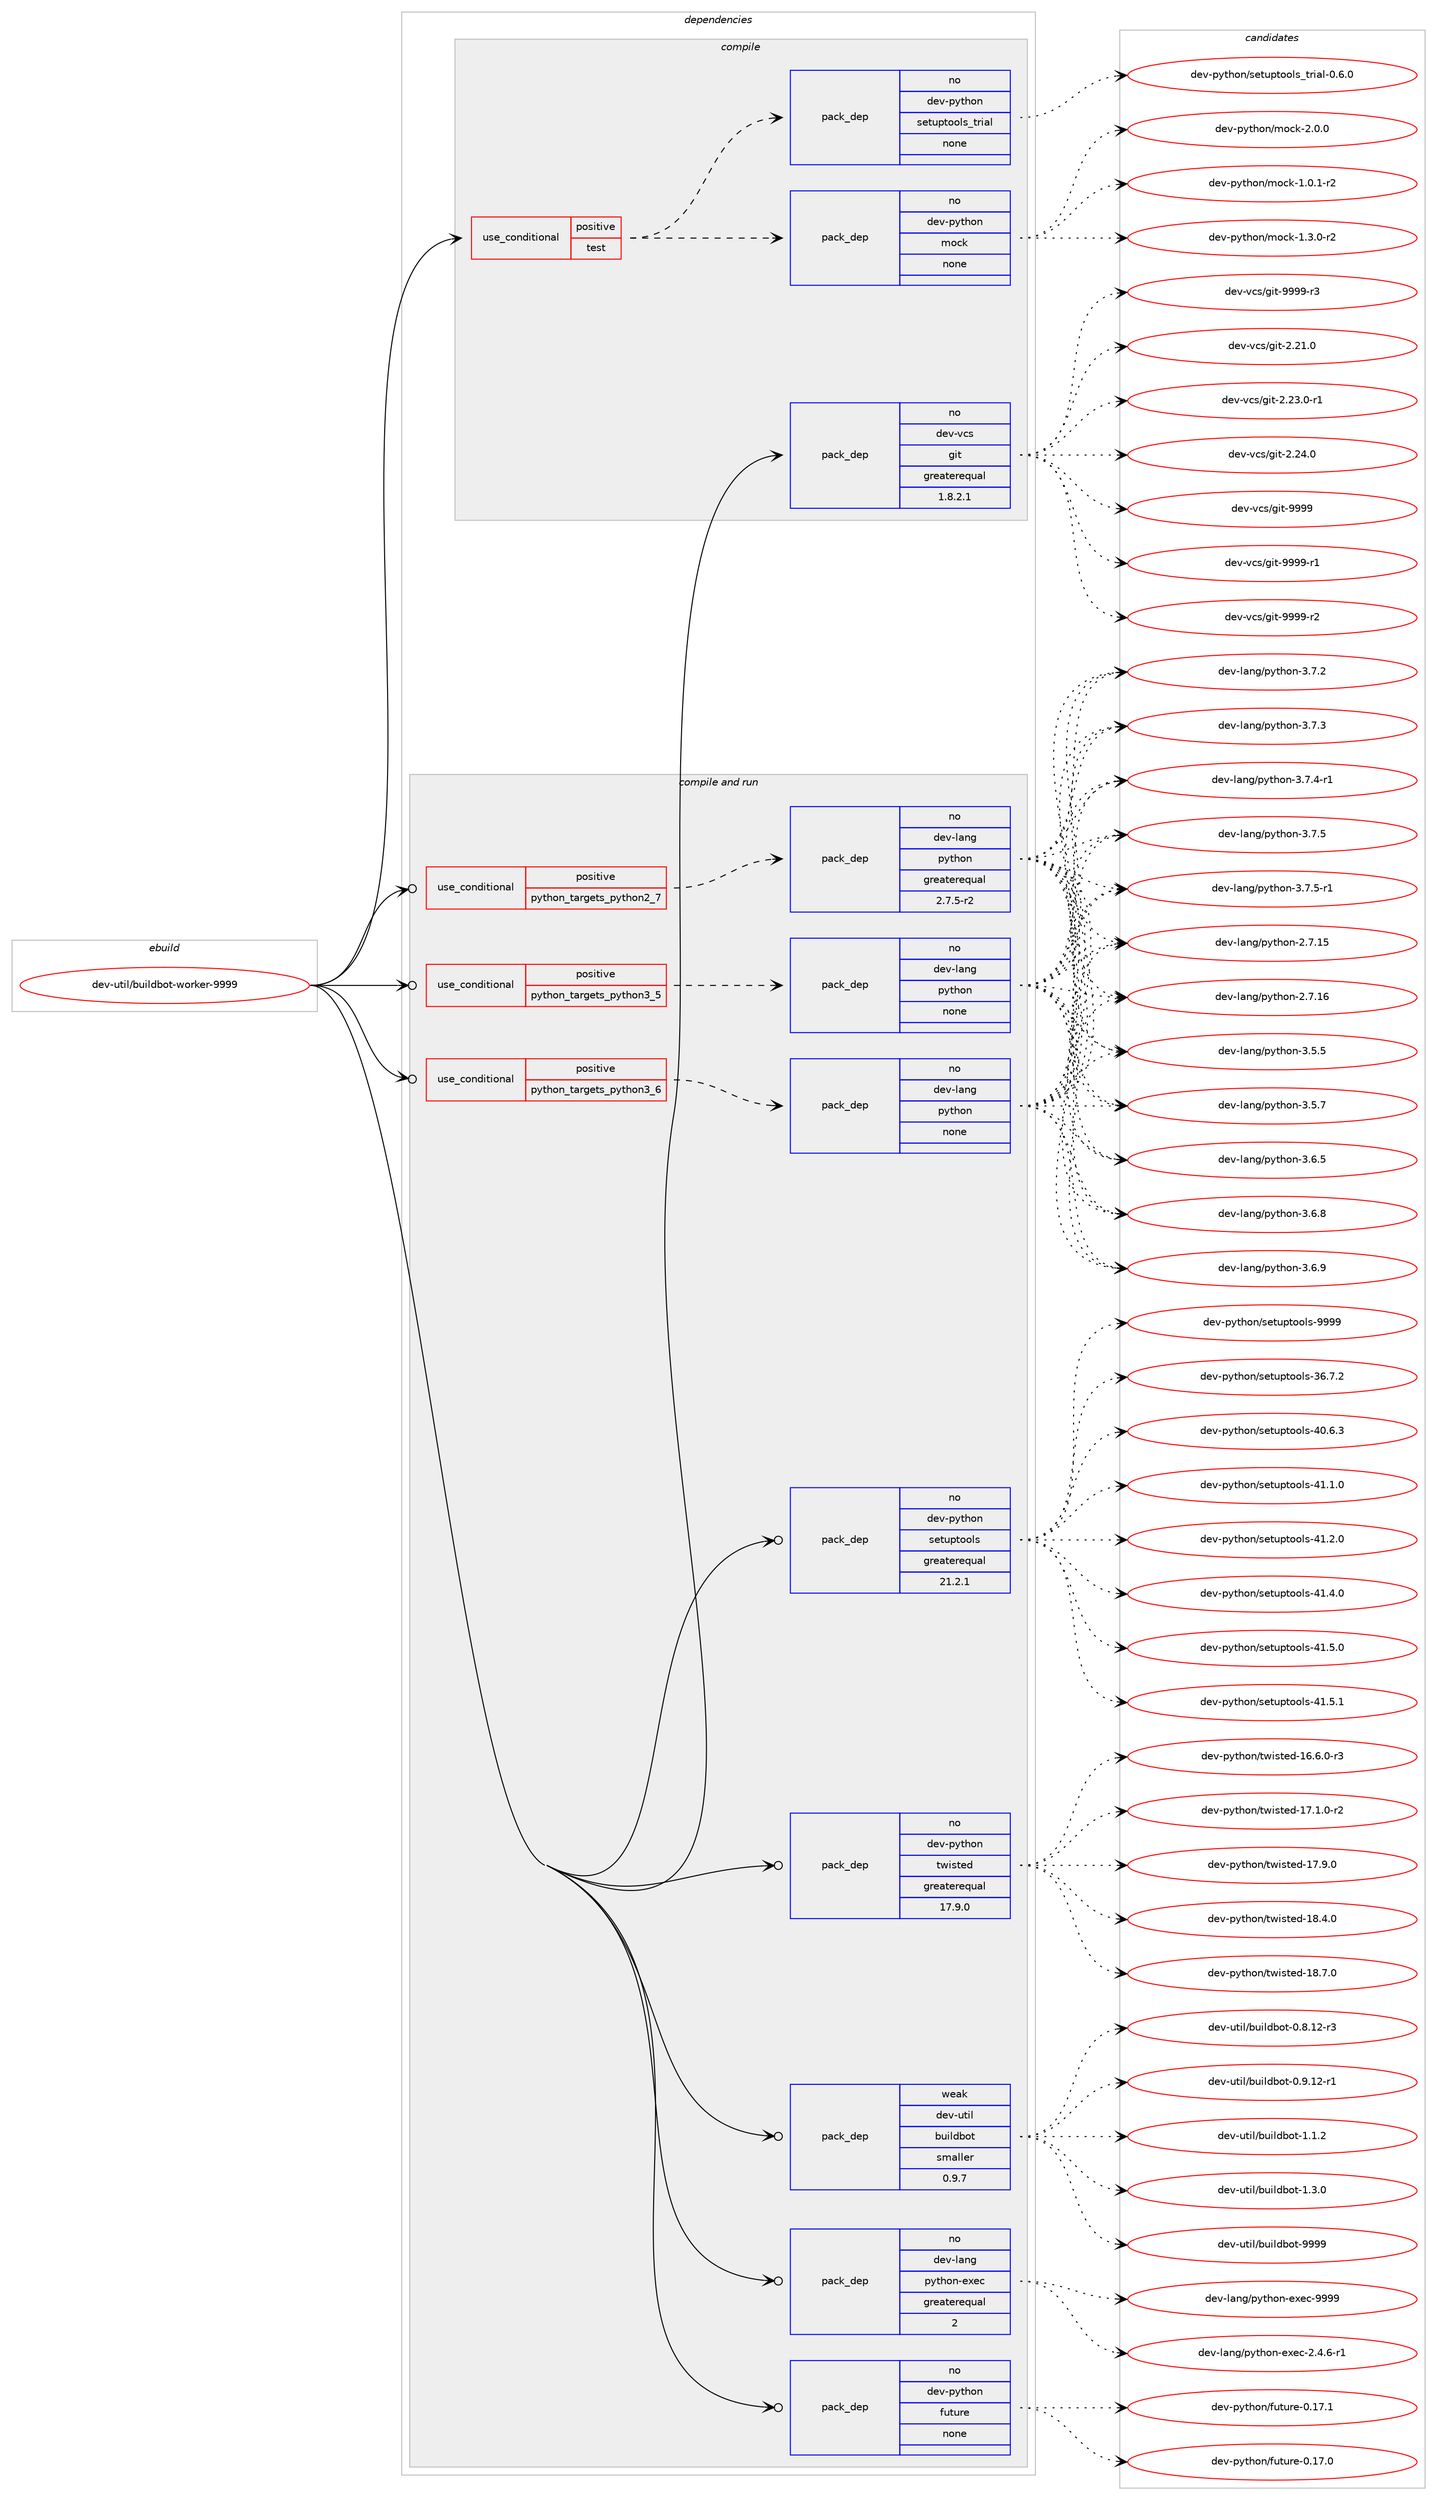 digraph prolog {

# *************
# Graph options
# *************

newrank=true;
concentrate=true;
compound=true;
graph [rankdir=LR,fontname=Helvetica,fontsize=10,ranksep=1.5];#, ranksep=2.5, nodesep=0.2];
edge  [arrowhead=vee];
node  [fontname=Helvetica,fontsize=10];

# **********
# The ebuild
# **********

subgraph cluster_leftcol {
color=gray;
rank=same;
label=<<i>ebuild</i>>;
id [label="dev-util/buildbot-worker-9999", color=red, width=4, href="../dev-util/buildbot-worker-9999.svg"];
}

# ****************
# The dependencies
# ****************

subgraph cluster_midcol {
color=gray;
label=<<i>dependencies</i>>;
subgraph cluster_compile {
fillcolor="#eeeeee";
style=filled;
label=<<i>compile</i>>;
subgraph cond181979 {
dependency726289 [label=<<TABLE BORDER="0" CELLBORDER="1" CELLSPACING="0" CELLPADDING="4"><TR><TD ROWSPAN="3" CELLPADDING="10">use_conditional</TD></TR><TR><TD>positive</TD></TR><TR><TD>test</TD></TR></TABLE>>, shape=none, color=red];
subgraph pack532204 {
dependency726290 [label=<<TABLE BORDER="0" CELLBORDER="1" CELLSPACING="0" CELLPADDING="4" WIDTH="220"><TR><TD ROWSPAN="6" CELLPADDING="30">pack_dep</TD></TR><TR><TD WIDTH="110">no</TD></TR><TR><TD>dev-python</TD></TR><TR><TD>mock</TD></TR><TR><TD>none</TD></TR><TR><TD></TD></TR></TABLE>>, shape=none, color=blue];
}
dependency726289:e -> dependency726290:w [weight=20,style="dashed",arrowhead="vee"];
subgraph pack532205 {
dependency726291 [label=<<TABLE BORDER="0" CELLBORDER="1" CELLSPACING="0" CELLPADDING="4" WIDTH="220"><TR><TD ROWSPAN="6" CELLPADDING="30">pack_dep</TD></TR><TR><TD WIDTH="110">no</TD></TR><TR><TD>dev-python</TD></TR><TR><TD>setuptools_trial</TD></TR><TR><TD>none</TD></TR><TR><TD></TD></TR></TABLE>>, shape=none, color=blue];
}
dependency726289:e -> dependency726291:w [weight=20,style="dashed",arrowhead="vee"];
}
id:e -> dependency726289:w [weight=20,style="solid",arrowhead="vee"];
subgraph pack532206 {
dependency726292 [label=<<TABLE BORDER="0" CELLBORDER="1" CELLSPACING="0" CELLPADDING="4" WIDTH="220"><TR><TD ROWSPAN="6" CELLPADDING="30">pack_dep</TD></TR><TR><TD WIDTH="110">no</TD></TR><TR><TD>dev-vcs</TD></TR><TR><TD>git</TD></TR><TR><TD>greaterequal</TD></TR><TR><TD>1.8.2.1</TD></TR></TABLE>>, shape=none, color=blue];
}
id:e -> dependency726292:w [weight=20,style="solid",arrowhead="vee"];
}
subgraph cluster_compileandrun {
fillcolor="#eeeeee";
style=filled;
label=<<i>compile and run</i>>;
subgraph cond181980 {
dependency726293 [label=<<TABLE BORDER="0" CELLBORDER="1" CELLSPACING="0" CELLPADDING="4"><TR><TD ROWSPAN="3" CELLPADDING="10">use_conditional</TD></TR><TR><TD>positive</TD></TR><TR><TD>python_targets_python2_7</TD></TR></TABLE>>, shape=none, color=red];
subgraph pack532207 {
dependency726294 [label=<<TABLE BORDER="0" CELLBORDER="1" CELLSPACING="0" CELLPADDING="4" WIDTH="220"><TR><TD ROWSPAN="6" CELLPADDING="30">pack_dep</TD></TR><TR><TD WIDTH="110">no</TD></TR><TR><TD>dev-lang</TD></TR><TR><TD>python</TD></TR><TR><TD>greaterequal</TD></TR><TR><TD>2.7.5-r2</TD></TR></TABLE>>, shape=none, color=blue];
}
dependency726293:e -> dependency726294:w [weight=20,style="dashed",arrowhead="vee"];
}
id:e -> dependency726293:w [weight=20,style="solid",arrowhead="odotvee"];
subgraph cond181981 {
dependency726295 [label=<<TABLE BORDER="0" CELLBORDER="1" CELLSPACING="0" CELLPADDING="4"><TR><TD ROWSPAN="3" CELLPADDING="10">use_conditional</TD></TR><TR><TD>positive</TD></TR><TR><TD>python_targets_python3_5</TD></TR></TABLE>>, shape=none, color=red];
subgraph pack532208 {
dependency726296 [label=<<TABLE BORDER="0" CELLBORDER="1" CELLSPACING="0" CELLPADDING="4" WIDTH="220"><TR><TD ROWSPAN="6" CELLPADDING="30">pack_dep</TD></TR><TR><TD WIDTH="110">no</TD></TR><TR><TD>dev-lang</TD></TR><TR><TD>python</TD></TR><TR><TD>none</TD></TR><TR><TD></TD></TR></TABLE>>, shape=none, color=blue];
}
dependency726295:e -> dependency726296:w [weight=20,style="dashed",arrowhead="vee"];
}
id:e -> dependency726295:w [weight=20,style="solid",arrowhead="odotvee"];
subgraph cond181982 {
dependency726297 [label=<<TABLE BORDER="0" CELLBORDER="1" CELLSPACING="0" CELLPADDING="4"><TR><TD ROWSPAN="3" CELLPADDING="10">use_conditional</TD></TR><TR><TD>positive</TD></TR><TR><TD>python_targets_python3_6</TD></TR></TABLE>>, shape=none, color=red];
subgraph pack532209 {
dependency726298 [label=<<TABLE BORDER="0" CELLBORDER="1" CELLSPACING="0" CELLPADDING="4" WIDTH="220"><TR><TD ROWSPAN="6" CELLPADDING="30">pack_dep</TD></TR><TR><TD WIDTH="110">no</TD></TR><TR><TD>dev-lang</TD></TR><TR><TD>python</TD></TR><TR><TD>none</TD></TR><TR><TD></TD></TR></TABLE>>, shape=none, color=blue];
}
dependency726297:e -> dependency726298:w [weight=20,style="dashed",arrowhead="vee"];
}
id:e -> dependency726297:w [weight=20,style="solid",arrowhead="odotvee"];
subgraph pack532210 {
dependency726299 [label=<<TABLE BORDER="0" CELLBORDER="1" CELLSPACING="0" CELLPADDING="4" WIDTH="220"><TR><TD ROWSPAN="6" CELLPADDING="30">pack_dep</TD></TR><TR><TD WIDTH="110">no</TD></TR><TR><TD>dev-lang</TD></TR><TR><TD>python-exec</TD></TR><TR><TD>greaterequal</TD></TR><TR><TD>2</TD></TR></TABLE>>, shape=none, color=blue];
}
id:e -> dependency726299:w [weight=20,style="solid",arrowhead="odotvee"];
subgraph pack532211 {
dependency726300 [label=<<TABLE BORDER="0" CELLBORDER="1" CELLSPACING="0" CELLPADDING="4" WIDTH="220"><TR><TD ROWSPAN="6" CELLPADDING="30">pack_dep</TD></TR><TR><TD WIDTH="110">no</TD></TR><TR><TD>dev-python</TD></TR><TR><TD>future</TD></TR><TR><TD>none</TD></TR><TR><TD></TD></TR></TABLE>>, shape=none, color=blue];
}
id:e -> dependency726300:w [weight=20,style="solid",arrowhead="odotvee"];
subgraph pack532212 {
dependency726301 [label=<<TABLE BORDER="0" CELLBORDER="1" CELLSPACING="0" CELLPADDING="4" WIDTH="220"><TR><TD ROWSPAN="6" CELLPADDING="30">pack_dep</TD></TR><TR><TD WIDTH="110">no</TD></TR><TR><TD>dev-python</TD></TR><TR><TD>setuptools</TD></TR><TR><TD>greaterequal</TD></TR><TR><TD>21.2.1</TD></TR></TABLE>>, shape=none, color=blue];
}
id:e -> dependency726301:w [weight=20,style="solid",arrowhead="odotvee"];
subgraph pack532213 {
dependency726302 [label=<<TABLE BORDER="0" CELLBORDER="1" CELLSPACING="0" CELLPADDING="4" WIDTH="220"><TR><TD ROWSPAN="6" CELLPADDING="30">pack_dep</TD></TR><TR><TD WIDTH="110">no</TD></TR><TR><TD>dev-python</TD></TR><TR><TD>twisted</TD></TR><TR><TD>greaterequal</TD></TR><TR><TD>17.9.0</TD></TR></TABLE>>, shape=none, color=blue];
}
id:e -> dependency726302:w [weight=20,style="solid",arrowhead="odotvee"];
subgraph pack532214 {
dependency726303 [label=<<TABLE BORDER="0" CELLBORDER="1" CELLSPACING="0" CELLPADDING="4" WIDTH="220"><TR><TD ROWSPAN="6" CELLPADDING="30">pack_dep</TD></TR><TR><TD WIDTH="110">weak</TD></TR><TR><TD>dev-util</TD></TR><TR><TD>buildbot</TD></TR><TR><TD>smaller</TD></TR><TR><TD>0.9.7</TD></TR></TABLE>>, shape=none, color=blue];
}
id:e -> dependency726303:w [weight=20,style="solid",arrowhead="odotvee"];
}
subgraph cluster_run {
fillcolor="#eeeeee";
style=filled;
label=<<i>run</i>>;
}
}

# **************
# The candidates
# **************

subgraph cluster_choices {
rank=same;
color=gray;
label=<<i>candidates</i>>;

subgraph choice532204 {
color=black;
nodesep=1;
choice1001011184511212111610411111047109111991074549464846494511450 [label="dev-python/mock-1.0.1-r2", color=red, width=4,href="../dev-python/mock-1.0.1-r2.svg"];
choice1001011184511212111610411111047109111991074549465146484511450 [label="dev-python/mock-1.3.0-r2", color=red, width=4,href="../dev-python/mock-1.3.0-r2.svg"];
choice100101118451121211161041111104710911199107455046484648 [label="dev-python/mock-2.0.0", color=red, width=4,href="../dev-python/mock-2.0.0.svg"];
dependency726290:e -> choice1001011184511212111610411111047109111991074549464846494511450:w [style=dotted,weight="100"];
dependency726290:e -> choice1001011184511212111610411111047109111991074549465146484511450:w [style=dotted,weight="100"];
dependency726290:e -> choice100101118451121211161041111104710911199107455046484648:w [style=dotted,weight="100"];
}
subgraph choice532205 {
color=black;
nodesep=1;
choice10010111845112121116104111110471151011161171121161111111081159511611410597108454846544648 [label="dev-python/setuptools_trial-0.6.0", color=red, width=4,href="../dev-python/setuptools_trial-0.6.0.svg"];
dependency726291:e -> choice10010111845112121116104111110471151011161171121161111111081159511611410597108454846544648:w [style=dotted,weight="100"];
}
subgraph choice532206 {
color=black;
nodesep=1;
choice10010111845118991154710310511645504650494648 [label="dev-vcs/git-2.21.0", color=red, width=4,href="../dev-vcs/git-2.21.0.svg"];
choice100101118451189911547103105116455046505146484511449 [label="dev-vcs/git-2.23.0-r1", color=red, width=4,href="../dev-vcs/git-2.23.0-r1.svg"];
choice10010111845118991154710310511645504650524648 [label="dev-vcs/git-2.24.0", color=red, width=4,href="../dev-vcs/git-2.24.0.svg"];
choice1001011184511899115471031051164557575757 [label="dev-vcs/git-9999", color=red, width=4,href="../dev-vcs/git-9999.svg"];
choice10010111845118991154710310511645575757574511449 [label="dev-vcs/git-9999-r1", color=red, width=4,href="../dev-vcs/git-9999-r1.svg"];
choice10010111845118991154710310511645575757574511450 [label="dev-vcs/git-9999-r2", color=red, width=4,href="../dev-vcs/git-9999-r2.svg"];
choice10010111845118991154710310511645575757574511451 [label="dev-vcs/git-9999-r3", color=red, width=4,href="../dev-vcs/git-9999-r3.svg"];
dependency726292:e -> choice10010111845118991154710310511645504650494648:w [style=dotted,weight="100"];
dependency726292:e -> choice100101118451189911547103105116455046505146484511449:w [style=dotted,weight="100"];
dependency726292:e -> choice10010111845118991154710310511645504650524648:w [style=dotted,weight="100"];
dependency726292:e -> choice1001011184511899115471031051164557575757:w [style=dotted,weight="100"];
dependency726292:e -> choice10010111845118991154710310511645575757574511449:w [style=dotted,weight="100"];
dependency726292:e -> choice10010111845118991154710310511645575757574511450:w [style=dotted,weight="100"];
dependency726292:e -> choice10010111845118991154710310511645575757574511451:w [style=dotted,weight="100"];
}
subgraph choice532207 {
color=black;
nodesep=1;
choice10010111845108971101034711212111610411111045504655464953 [label="dev-lang/python-2.7.15", color=red, width=4,href="../dev-lang/python-2.7.15.svg"];
choice10010111845108971101034711212111610411111045504655464954 [label="dev-lang/python-2.7.16", color=red, width=4,href="../dev-lang/python-2.7.16.svg"];
choice100101118451089711010347112121116104111110455146534653 [label="dev-lang/python-3.5.5", color=red, width=4,href="../dev-lang/python-3.5.5.svg"];
choice100101118451089711010347112121116104111110455146534655 [label="dev-lang/python-3.5.7", color=red, width=4,href="../dev-lang/python-3.5.7.svg"];
choice100101118451089711010347112121116104111110455146544653 [label="dev-lang/python-3.6.5", color=red, width=4,href="../dev-lang/python-3.6.5.svg"];
choice100101118451089711010347112121116104111110455146544656 [label="dev-lang/python-3.6.8", color=red, width=4,href="../dev-lang/python-3.6.8.svg"];
choice100101118451089711010347112121116104111110455146544657 [label="dev-lang/python-3.6.9", color=red, width=4,href="../dev-lang/python-3.6.9.svg"];
choice100101118451089711010347112121116104111110455146554650 [label="dev-lang/python-3.7.2", color=red, width=4,href="../dev-lang/python-3.7.2.svg"];
choice100101118451089711010347112121116104111110455146554651 [label="dev-lang/python-3.7.3", color=red, width=4,href="../dev-lang/python-3.7.3.svg"];
choice1001011184510897110103471121211161041111104551465546524511449 [label="dev-lang/python-3.7.4-r1", color=red, width=4,href="../dev-lang/python-3.7.4-r1.svg"];
choice100101118451089711010347112121116104111110455146554653 [label="dev-lang/python-3.7.5", color=red, width=4,href="../dev-lang/python-3.7.5.svg"];
choice1001011184510897110103471121211161041111104551465546534511449 [label="dev-lang/python-3.7.5-r1", color=red, width=4,href="../dev-lang/python-3.7.5-r1.svg"];
dependency726294:e -> choice10010111845108971101034711212111610411111045504655464953:w [style=dotted,weight="100"];
dependency726294:e -> choice10010111845108971101034711212111610411111045504655464954:w [style=dotted,weight="100"];
dependency726294:e -> choice100101118451089711010347112121116104111110455146534653:w [style=dotted,weight="100"];
dependency726294:e -> choice100101118451089711010347112121116104111110455146534655:w [style=dotted,weight="100"];
dependency726294:e -> choice100101118451089711010347112121116104111110455146544653:w [style=dotted,weight="100"];
dependency726294:e -> choice100101118451089711010347112121116104111110455146544656:w [style=dotted,weight="100"];
dependency726294:e -> choice100101118451089711010347112121116104111110455146544657:w [style=dotted,weight="100"];
dependency726294:e -> choice100101118451089711010347112121116104111110455146554650:w [style=dotted,weight="100"];
dependency726294:e -> choice100101118451089711010347112121116104111110455146554651:w [style=dotted,weight="100"];
dependency726294:e -> choice1001011184510897110103471121211161041111104551465546524511449:w [style=dotted,weight="100"];
dependency726294:e -> choice100101118451089711010347112121116104111110455146554653:w [style=dotted,weight="100"];
dependency726294:e -> choice1001011184510897110103471121211161041111104551465546534511449:w [style=dotted,weight="100"];
}
subgraph choice532208 {
color=black;
nodesep=1;
choice10010111845108971101034711212111610411111045504655464953 [label="dev-lang/python-2.7.15", color=red, width=4,href="../dev-lang/python-2.7.15.svg"];
choice10010111845108971101034711212111610411111045504655464954 [label="dev-lang/python-2.7.16", color=red, width=4,href="../dev-lang/python-2.7.16.svg"];
choice100101118451089711010347112121116104111110455146534653 [label="dev-lang/python-3.5.5", color=red, width=4,href="../dev-lang/python-3.5.5.svg"];
choice100101118451089711010347112121116104111110455146534655 [label="dev-lang/python-3.5.7", color=red, width=4,href="../dev-lang/python-3.5.7.svg"];
choice100101118451089711010347112121116104111110455146544653 [label="dev-lang/python-3.6.5", color=red, width=4,href="../dev-lang/python-3.6.5.svg"];
choice100101118451089711010347112121116104111110455146544656 [label="dev-lang/python-3.6.8", color=red, width=4,href="../dev-lang/python-3.6.8.svg"];
choice100101118451089711010347112121116104111110455146544657 [label="dev-lang/python-3.6.9", color=red, width=4,href="../dev-lang/python-3.6.9.svg"];
choice100101118451089711010347112121116104111110455146554650 [label="dev-lang/python-3.7.2", color=red, width=4,href="../dev-lang/python-3.7.2.svg"];
choice100101118451089711010347112121116104111110455146554651 [label="dev-lang/python-3.7.3", color=red, width=4,href="../dev-lang/python-3.7.3.svg"];
choice1001011184510897110103471121211161041111104551465546524511449 [label="dev-lang/python-3.7.4-r1", color=red, width=4,href="../dev-lang/python-3.7.4-r1.svg"];
choice100101118451089711010347112121116104111110455146554653 [label="dev-lang/python-3.7.5", color=red, width=4,href="../dev-lang/python-3.7.5.svg"];
choice1001011184510897110103471121211161041111104551465546534511449 [label="dev-lang/python-3.7.5-r1", color=red, width=4,href="../dev-lang/python-3.7.5-r1.svg"];
dependency726296:e -> choice10010111845108971101034711212111610411111045504655464953:w [style=dotted,weight="100"];
dependency726296:e -> choice10010111845108971101034711212111610411111045504655464954:w [style=dotted,weight="100"];
dependency726296:e -> choice100101118451089711010347112121116104111110455146534653:w [style=dotted,weight="100"];
dependency726296:e -> choice100101118451089711010347112121116104111110455146534655:w [style=dotted,weight="100"];
dependency726296:e -> choice100101118451089711010347112121116104111110455146544653:w [style=dotted,weight="100"];
dependency726296:e -> choice100101118451089711010347112121116104111110455146544656:w [style=dotted,weight="100"];
dependency726296:e -> choice100101118451089711010347112121116104111110455146544657:w [style=dotted,weight="100"];
dependency726296:e -> choice100101118451089711010347112121116104111110455146554650:w [style=dotted,weight="100"];
dependency726296:e -> choice100101118451089711010347112121116104111110455146554651:w [style=dotted,weight="100"];
dependency726296:e -> choice1001011184510897110103471121211161041111104551465546524511449:w [style=dotted,weight="100"];
dependency726296:e -> choice100101118451089711010347112121116104111110455146554653:w [style=dotted,weight="100"];
dependency726296:e -> choice1001011184510897110103471121211161041111104551465546534511449:w [style=dotted,weight="100"];
}
subgraph choice532209 {
color=black;
nodesep=1;
choice10010111845108971101034711212111610411111045504655464953 [label="dev-lang/python-2.7.15", color=red, width=4,href="../dev-lang/python-2.7.15.svg"];
choice10010111845108971101034711212111610411111045504655464954 [label="dev-lang/python-2.7.16", color=red, width=4,href="../dev-lang/python-2.7.16.svg"];
choice100101118451089711010347112121116104111110455146534653 [label="dev-lang/python-3.5.5", color=red, width=4,href="../dev-lang/python-3.5.5.svg"];
choice100101118451089711010347112121116104111110455146534655 [label="dev-lang/python-3.5.7", color=red, width=4,href="../dev-lang/python-3.5.7.svg"];
choice100101118451089711010347112121116104111110455146544653 [label="dev-lang/python-3.6.5", color=red, width=4,href="../dev-lang/python-3.6.5.svg"];
choice100101118451089711010347112121116104111110455146544656 [label="dev-lang/python-3.6.8", color=red, width=4,href="../dev-lang/python-3.6.8.svg"];
choice100101118451089711010347112121116104111110455146544657 [label="dev-lang/python-3.6.9", color=red, width=4,href="../dev-lang/python-3.6.9.svg"];
choice100101118451089711010347112121116104111110455146554650 [label="dev-lang/python-3.7.2", color=red, width=4,href="../dev-lang/python-3.7.2.svg"];
choice100101118451089711010347112121116104111110455146554651 [label="dev-lang/python-3.7.3", color=red, width=4,href="../dev-lang/python-3.7.3.svg"];
choice1001011184510897110103471121211161041111104551465546524511449 [label="dev-lang/python-3.7.4-r1", color=red, width=4,href="../dev-lang/python-3.7.4-r1.svg"];
choice100101118451089711010347112121116104111110455146554653 [label="dev-lang/python-3.7.5", color=red, width=4,href="../dev-lang/python-3.7.5.svg"];
choice1001011184510897110103471121211161041111104551465546534511449 [label="dev-lang/python-3.7.5-r1", color=red, width=4,href="../dev-lang/python-3.7.5-r1.svg"];
dependency726298:e -> choice10010111845108971101034711212111610411111045504655464953:w [style=dotted,weight="100"];
dependency726298:e -> choice10010111845108971101034711212111610411111045504655464954:w [style=dotted,weight="100"];
dependency726298:e -> choice100101118451089711010347112121116104111110455146534653:w [style=dotted,weight="100"];
dependency726298:e -> choice100101118451089711010347112121116104111110455146534655:w [style=dotted,weight="100"];
dependency726298:e -> choice100101118451089711010347112121116104111110455146544653:w [style=dotted,weight="100"];
dependency726298:e -> choice100101118451089711010347112121116104111110455146544656:w [style=dotted,weight="100"];
dependency726298:e -> choice100101118451089711010347112121116104111110455146544657:w [style=dotted,weight="100"];
dependency726298:e -> choice100101118451089711010347112121116104111110455146554650:w [style=dotted,weight="100"];
dependency726298:e -> choice100101118451089711010347112121116104111110455146554651:w [style=dotted,weight="100"];
dependency726298:e -> choice1001011184510897110103471121211161041111104551465546524511449:w [style=dotted,weight="100"];
dependency726298:e -> choice100101118451089711010347112121116104111110455146554653:w [style=dotted,weight="100"];
dependency726298:e -> choice1001011184510897110103471121211161041111104551465546534511449:w [style=dotted,weight="100"];
}
subgraph choice532210 {
color=black;
nodesep=1;
choice10010111845108971101034711212111610411111045101120101994550465246544511449 [label="dev-lang/python-exec-2.4.6-r1", color=red, width=4,href="../dev-lang/python-exec-2.4.6-r1.svg"];
choice10010111845108971101034711212111610411111045101120101994557575757 [label="dev-lang/python-exec-9999", color=red, width=4,href="../dev-lang/python-exec-9999.svg"];
dependency726299:e -> choice10010111845108971101034711212111610411111045101120101994550465246544511449:w [style=dotted,weight="100"];
dependency726299:e -> choice10010111845108971101034711212111610411111045101120101994557575757:w [style=dotted,weight="100"];
}
subgraph choice532211 {
color=black;
nodesep=1;
choice100101118451121211161041111104710211711611711410145484649554648 [label="dev-python/future-0.17.0", color=red, width=4,href="../dev-python/future-0.17.0.svg"];
choice100101118451121211161041111104710211711611711410145484649554649 [label="dev-python/future-0.17.1", color=red, width=4,href="../dev-python/future-0.17.1.svg"];
dependency726300:e -> choice100101118451121211161041111104710211711611711410145484649554648:w [style=dotted,weight="100"];
dependency726300:e -> choice100101118451121211161041111104710211711611711410145484649554649:w [style=dotted,weight="100"];
}
subgraph choice532212 {
color=black;
nodesep=1;
choice100101118451121211161041111104711510111611711211611111110811545515446554650 [label="dev-python/setuptools-36.7.2", color=red, width=4,href="../dev-python/setuptools-36.7.2.svg"];
choice100101118451121211161041111104711510111611711211611111110811545524846544651 [label="dev-python/setuptools-40.6.3", color=red, width=4,href="../dev-python/setuptools-40.6.3.svg"];
choice100101118451121211161041111104711510111611711211611111110811545524946494648 [label="dev-python/setuptools-41.1.0", color=red, width=4,href="../dev-python/setuptools-41.1.0.svg"];
choice100101118451121211161041111104711510111611711211611111110811545524946504648 [label="dev-python/setuptools-41.2.0", color=red, width=4,href="../dev-python/setuptools-41.2.0.svg"];
choice100101118451121211161041111104711510111611711211611111110811545524946524648 [label="dev-python/setuptools-41.4.0", color=red, width=4,href="../dev-python/setuptools-41.4.0.svg"];
choice100101118451121211161041111104711510111611711211611111110811545524946534648 [label="dev-python/setuptools-41.5.0", color=red, width=4,href="../dev-python/setuptools-41.5.0.svg"];
choice100101118451121211161041111104711510111611711211611111110811545524946534649 [label="dev-python/setuptools-41.5.1", color=red, width=4,href="../dev-python/setuptools-41.5.1.svg"];
choice10010111845112121116104111110471151011161171121161111111081154557575757 [label="dev-python/setuptools-9999", color=red, width=4,href="../dev-python/setuptools-9999.svg"];
dependency726301:e -> choice100101118451121211161041111104711510111611711211611111110811545515446554650:w [style=dotted,weight="100"];
dependency726301:e -> choice100101118451121211161041111104711510111611711211611111110811545524846544651:w [style=dotted,weight="100"];
dependency726301:e -> choice100101118451121211161041111104711510111611711211611111110811545524946494648:w [style=dotted,weight="100"];
dependency726301:e -> choice100101118451121211161041111104711510111611711211611111110811545524946504648:w [style=dotted,weight="100"];
dependency726301:e -> choice100101118451121211161041111104711510111611711211611111110811545524946524648:w [style=dotted,weight="100"];
dependency726301:e -> choice100101118451121211161041111104711510111611711211611111110811545524946534648:w [style=dotted,weight="100"];
dependency726301:e -> choice100101118451121211161041111104711510111611711211611111110811545524946534649:w [style=dotted,weight="100"];
dependency726301:e -> choice10010111845112121116104111110471151011161171121161111111081154557575757:w [style=dotted,weight="100"];
}
subgraph choice532213 {
color=black;
nodesep=1;
choice1001011184511212111610411111047116119105115116101100454954465446484511451 [label="dev-python/twisted-16.6.0-r3", color=red, width=4,href="../dev-python/twisted-16.6.0-r3.svg"];
choice1001011184511212111610411111047116119105115116101100454955464946484511450 [label="dev-python/twisted-17.1.0-r2", color=red, width=4,href="../dev-python/twisted-17.1.0-r2.svg"];
choice100101118451121211161041111104711611910511511610110045495546574648 [label="dev-python/twisted-17.9.0", color=red, width=4,href="../dev-python/twisted-17.9.0.svg"];
choice100101118451121211161041111104711611910511511610110045495646524648 [label="dev-python/twisted-18.4.0", color=red, width=4,href="../dev-python/twisted-18.4.0.svg"];
choice100101118451121211161041111104711611910511511610110045495646554648 [label="dev-python/twisted-18.7.0", color=red, width=4,href="../dev-python/twisted-18.7.0.svg"];
dependency726302:e -> choice1001011184511212111610411111047116119105115116101100454954465446484511451:w [style=dotted,weight="100"];
dependency726302:e -> choice1001011184511212111610411111047116119105115116101100454955464946484511450:w [style=dotted,weight="100"];
dependency726302:e -> choice100101118451121211161041111104711611910511511610110045495546574648:w [style=dotted,weight="100"];
dependency726302:e -> choice100101118451121211161041111104711611910511511610110045495646524648:w [style=dotted,weight="100"];
dependency726302:e -> choice100101118451121211161041111104711611910511511610110045495646554648:w [style=dotted,weight="100"];
}
subgraph choice532214 {
color=black;
nodesep=1;
choice10010111845117116105108479811710510810098111116454846564649504511451 [label="dev-util/buildbot-0.8.12-r3", color=red, width=4,href="../dev-util/buildbot-0.8.12-r3.svg"];
choice10010111845117116105108479811710510810098111116454846574649504511449 [label="dev-util/buildbot-0.9.12-r1", color=red, width=4,href="../dev-util/buildbot-0.9.12-r1.svg"];
choice10010111845117116105108479811710510810098111116454946494650 [label="dev-util/buildbot-1.1.2", color=red, width=4,href="../dev-util/buildbot-1.1.2.svg"];
choice10010111845117116105108479811710510810098111116454946514648 [label="dev-util/buildbot-1.3.0", color=red, width=4,href="../dev-util/buildbot-1.3.0.svg"];
choice100101118451171161051084798117105108100981111164557575757 [label="dev-util/buildbot-9999", color=red, width=4,href="../dev-util/buildbot-9999.svg"];
dependency726303:e -> choice10010111845117116105108479811710510810098111116454846564649504511451:w [style=dotted,weight="100"];
dependency726303:e -> choice10010111845117116105108479811710510810098111116454846574649504511449:w [style=dotted,weight="100"];
dependency726303:e -> choice10010111845117116105108479811710510810098111116454946494650:w [style=dotted,weight="100"];
dependency726303:e -> choice10010111845117116105108479811710510810098111116454946514648:w [style=dotted,weight="100"];
dependency726303:e -> choice100101118451171161051084798117105108100981111164557575757:w [style=dotted,weight="100"];
}
}

}
